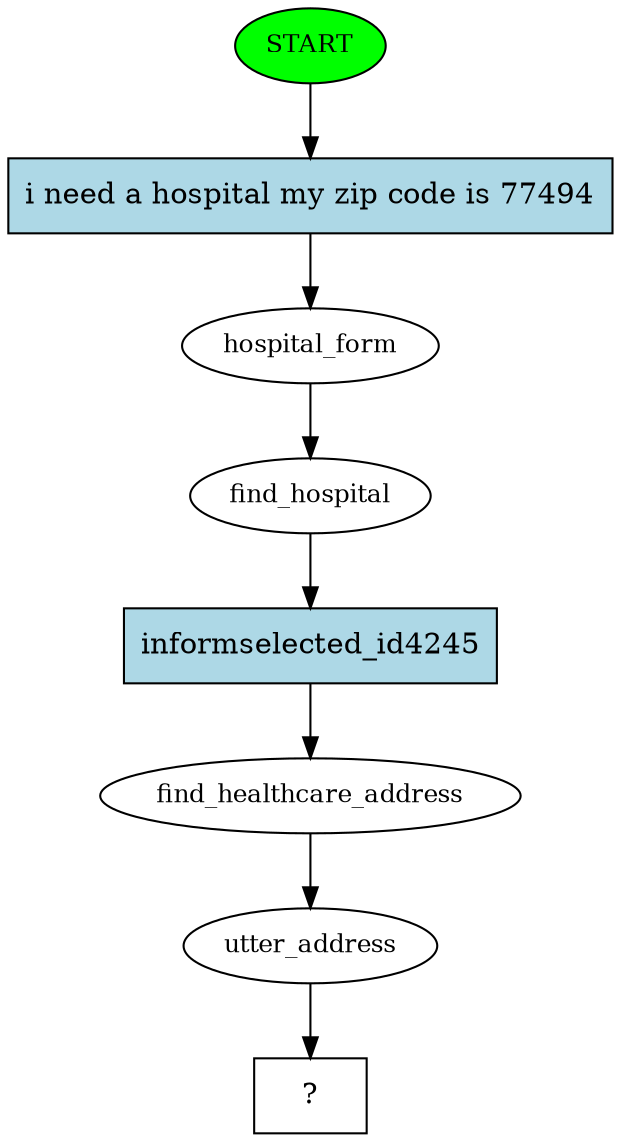 digraph  {
0 [label=START, fillcolor=green, style=filled, fontsize=12, class="start active"];
1 [label=hospital_form, fontsize=12, class=active];
2 [label=find_hospital, fontsize=12, class=active];
3 [label=find_healthcare_address, fontsize=12, class=active];
4 [label=utter_address, fontsize=12, class=active];
5 [label="  ?  ", shape=rect, class="intent dashed active"];
6 [label="i need a hospital my zip code is 77494", shape=rect, style=filled, fillcolor=lightblue, class="intent active"];
7 [label=informselected_id4245, shape=rect, style=filled, fillcolor=lightblue, class="intent active"];
0 -> 6  [key=0, class=active];
1 -> 2  [key=NONE, label="", class=active];
2 -> 7  [key=0, class=active];
3 -> 4  [key=NONE, label="", class=active];
4 -> 5  [key=NONE, label="", class=active];
6 -> 1  [key=0, class=active];
7 -> 3  [key=0, class=active];
}

